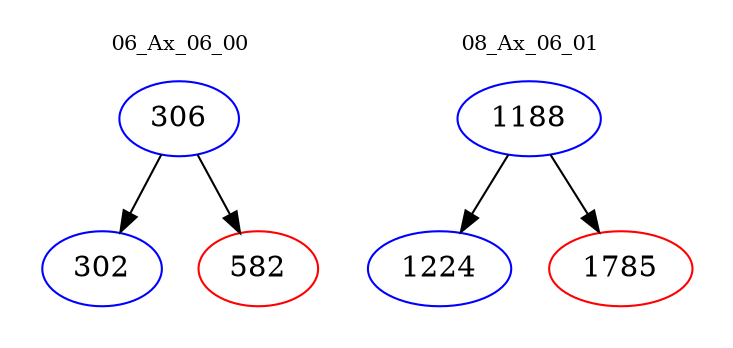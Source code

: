 digraph{
subgraph cluster_0 {
color = white
label = "06_Ax_06_00";
fontsize=10;
T0_306 [label="306", color="blue"]
T0_306 -> T0_302 [color="black"]
T0_302 [label="302", color="blue"]
T0_306 -> T0_582 [color="black"]
T0_582 [label="582", color="red"]
}
subgraph cluster_1 {
color = white
label = "08_Ax_06_01";
fontsize=10;
T1_1188 [label="1188", color="blue"]
T1_1188 -> T1_1224 [color="black"]
T1_1224 [label="1224", color="blue"]
T1_1188 -> T1_1785 [color="black"]
T1_1785 [label="1785", color="red"]
}
}
